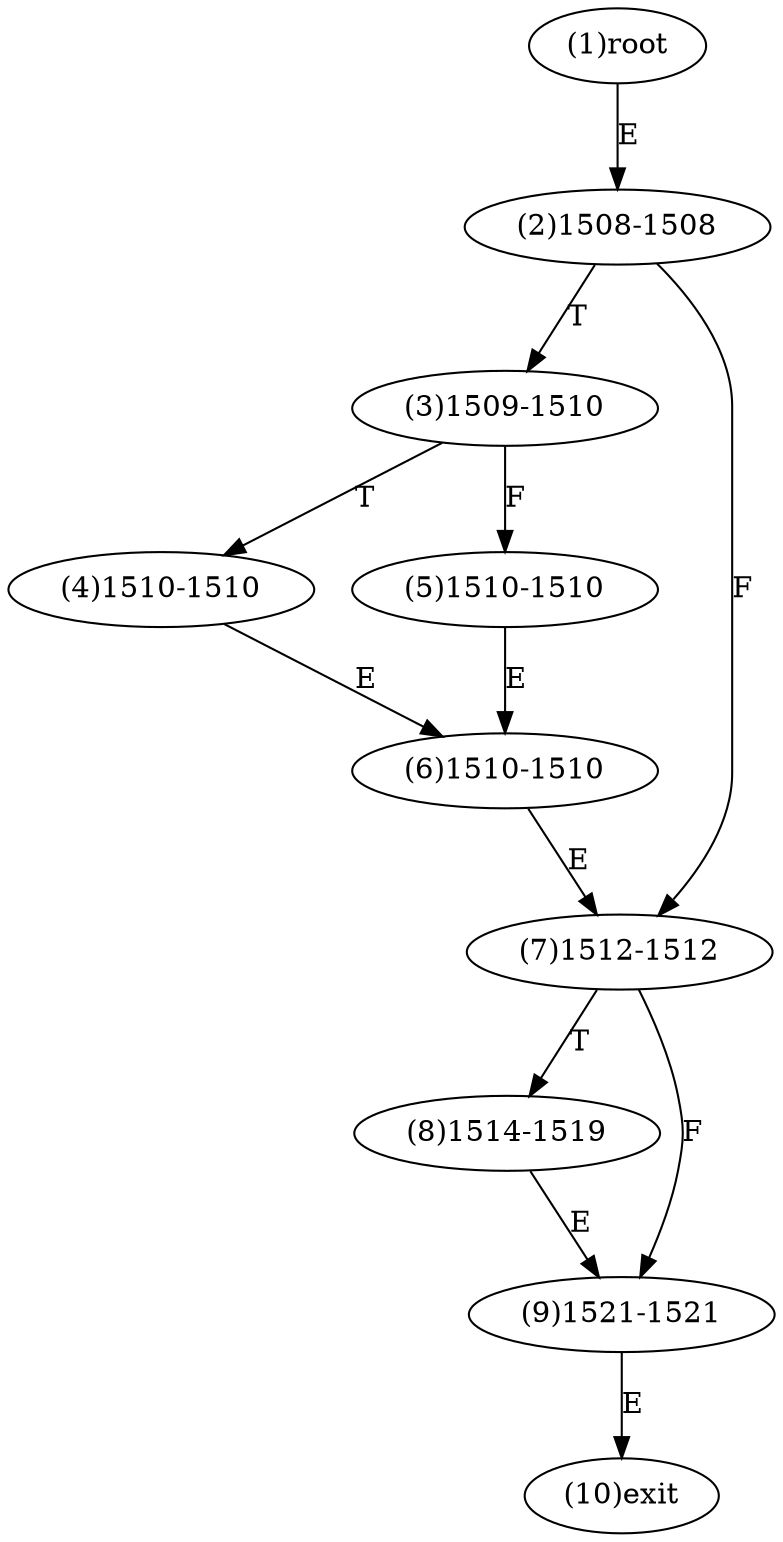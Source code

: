 digraph "" { 
1[ label="(1)root"];
2[ label="(2)1508-1508"];
3[ label="(3)1509-1510"];
4[ label="(4)1510-1510"];
5[ label="(5)1510-1510"];
6[ label="(6)1510-1510"];
7[ label="(7)1512-1512"];
8[ label="(8)1514-1519"];
9[ label="(9)1521-1521"];
10[ label="(10)exit"];
1->2[ label="E"];
2->7[ label="F"];
2->3[ label="T"];
3->5[ label="F"];
3->4[ label="T"];
4->6[ label="E"];
5->6[ label="E"];
6->7[ label="E"];
7->9[ label="F"];
7->8[ label="T"];
8->9[ label="E"];
9->10[ label="E"];
}